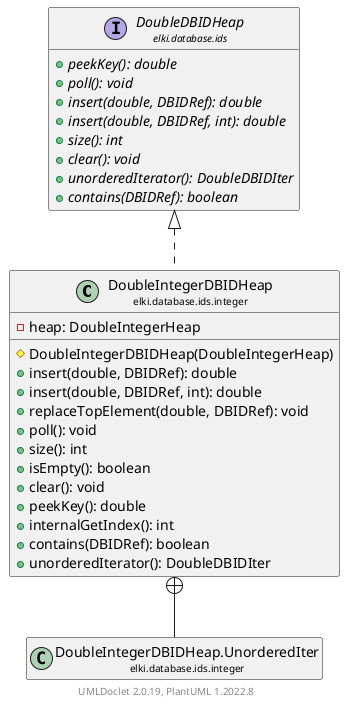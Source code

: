 @startuml
    remove .*\.(Instance|Par|Parameterizer|Factory)$
    set namespaceSeparator none
    hide empty fields
    hide empty methods

    class "<size:14>DoubleIntegerDBIDHeap\n<size:10>elki.database.ids.integer" as elki.database.ids.integer.DoubleIntegerDBIDHeap [[DoubleIntegerDBIDHeap.html]] {
        -heap: DoubleIntegerHeap
        #DoubleIntegerDBIDHeap(DoubleIntegerHeap)
        +insert(double, DBIDRef): double
        +insert(double, DBIDRef, int): double
        +replaceTopElement(double, DBIDRef): void
        +poll(): void
        +size(): int
        +isEmpty(): boolean
        +clear(): void
        +peekKey(): double
        +internalGetIndex(): int
        +contains(DBIDRef): boolean
        +unorderedIterator(): DoubleDBIDIter
    }

    interface "<size:14>DoubleDBIDHeap\n<size:10>elki.database.ids" as elki.database.ids.DoubleDBIDHeap [[../DoubleDBIDHeap.html]] {
        {abstract} +peekKey(): double
        {abstract} +poll(): void
        {abstract} +insert(double, DBIDRef): double
        {abstract} +insert(double, DBIDRef, int): double
        {abstract} +size(): int
        {abstract} +clear(): void
        {abstract} +unorderedIterator(): DoubleDBIDIter
        {abstract} +contains(DBIDRef): boolean
    }
    class "<size:14>DoubleIntegerDBIDHeap.UnorderedIter\n<size:10>elki.database.ids.integer" as elki.database.ids.integer.DoubleIntegerDBIDHeap.UnorderedIter [[DoubleIntegerDBIDHeap.UnorderedIter.html]]

    elki.database.ids.DoubleDBIDHeap <|.. elki.database.ids.integer.DoubleIntegerDBIDHeap
    elki.database.ids.integer.DoubleIntegerDBIDHeap +-- elki.database.ids.integer.DoubleIntegerDBIDHeap.UnorderedIter

    center footer UMLDoclet 2.0.19, PlantUML 1.2022.8
@enduml
